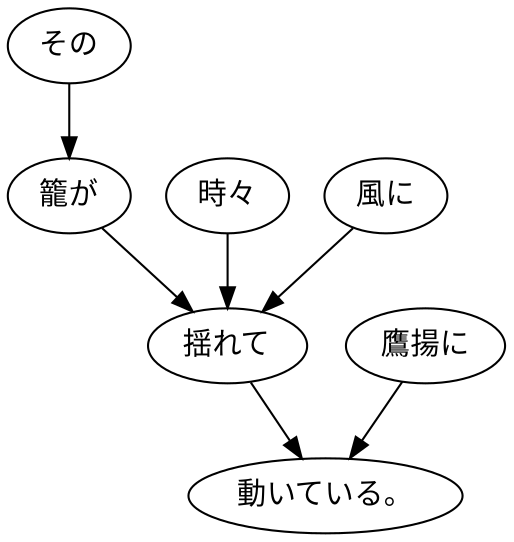 digraph graph3230 {
	node0 [label="その"];
	node1 [label="籠が"];
	node2 [label="時々"];
	node3 [label="風に"];
	node4 [label="揺れて"];
	node5 [label="鷹揚に"];
	node6 [label="動いている。"];
	node0 -> node1;
	node1 -> node4;
	node2 -> node4;
	node3 -> node4;
	node4 -> node6;
	node5 -> node6;
}
